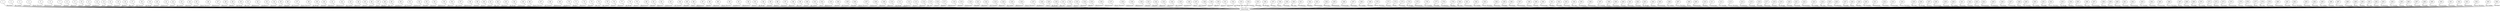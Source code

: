 
graph "SimpleGraph" {
overlap = "scale";
"1" -- "AwayTeam" [label="Maritimo"]
"2" -- "AwayTeam" [label="Sp Lisbon"]
"3" -- "AwayTeam" [label="Guimaraes"]
"4" -- "AwayTeam" [label="Pacos Ferreira"]
"5" -- "AwayTeam" [label="Moreirense"]
"6" -- "AwayTeam" [label="Belenenses"]
"7" -- "AwayTeam" [label="Setubal"]
"8" -- "AwayTeam" [label="Boavista"]
"9" -- "AwayTeam" [label="Estoril"]
"10" -- "AwayTeam" [label="Penafiel"]
"11" -- "AwayTeam" [label="Academica"]
"12" -- "AwayTeam" [label="Porto"]
"13" -- "AwayTeam" [label="Arouca"]
"14" -- "AwayTeam" [label="Nacional"]
"15" -- "AwayTeam" [label="Benfica"]
"16" -- "AwayTeam" [label="Rio Ave"]
"17" -- "AwayTeam" [label="Gil Vicente"]
"18" -- "AwayTeam" [label="Sp Braga"]
"19" -- "AwayTeam" [label="Setubal"]
"20" -- "AwayTeam" [label="Guimaraes"]
"21" -- "AwayTeam" [label="Estoril"]
"22" -- "AwayTeam" [label="Sp Lisbon"]
"23" -- "AwayTeam" [label="Maritimo"]
"24" -- "AwayTeam" [label="Arouca"]
"25" -- "AwayTeam" [label="Pacos Ferreira"]
"26" -- "AwayTeam" [label="Moreirense"]
"27" -- "AwayTeam" [label="Boavista"]
"28" -- "AwayTeam" [label="Benfica"]
"29" -- "AwayTeam" [label="Sp Braga"]
"30" -- "AwayTeam" [label="Rio Ave"]
"31" -- "AwayTeam" [label="Belenenses"]
"32" -- "AwayTeam" [label="Academica"]
"33" -- "AwayTeam" [label="Nacional"]
"34" -- "AwayTeam" [label="Porto"]
"35" -- "AwayTeam" [label="Penafiel"]
"36" -- "AwayTeam" [label="Gil Vicente"]
"37" -- "AwayTeam" [label="Pacos Ferreira"]
"38" -- "AwayTeam" [label="Sp Braga"]
"39" -- "AwayTeam" [label="Setubal"]
"40" -- "AwayTeam" [label="Maritimo"]
"41" -- "AwayTeam" [label="Moreirense"]
"42" -- "AwayTeam" [label="Sp Lisbon"]
"43" -- "AwayTeam" [label="Boavista"]
"44" -- "AwayTeam" [label="Arouca"]
"45" -- "AwayTeam" [label="Estoril"]
"46" -- "AwayTeam" [label="Porto"]
"47" -- "AwayTeam" [label="Benfica"]
"48" -- "AwayTeam" [label="Rio Ave"]
"49" -- "AwayTeam" [label="Academica"]
"50" -- "AwayTeam" [label="Gil Vicente"]
"51" -- "AwayTeam" [label="Guimaraes"]
"52" -- "AwayTeam" [label="Penafiel"]
"53" -- "AwayTeam" [label="Nacional"]
"54" -- "AwayTeam" [label="Belenenses"]
"55" -- "AwayTeam" [label="Boavista"]
"56" -- "AwayTeam" [label="Sp Lisbon"]
"57" -- "AwayTeam" [label="Moreirense"]
"58" -- "AwayTeam" [label="Setubal"]
"59" -- "AwayTeam" [label="Arouca"]
"60" -- "AwayTeam" [label="Estoril"]
"61" -- "AwayTeam" [label="Rio Ave"]
"62" -- "AwayTeam" [label="Maritimo"]
"63" -- "AwayTeam" [label="Sp Braga"]
"64" -- "AwayTeam" [label="Guimaraes"]
"65" -- "AwayTeam" [label="Porto"]
"66" -- "AwayTeam" [label="Pacos Ferreira"]
"67" -- "AwayTeam" [label="Gil Vicente"]
"68" -- "AwayTeam" [label="Belenenses"]
"69" -- "AwayTeam" [label="Academica"]
"70" -- "AwayTeam" [label="Benfica"]
"71" -- "AwayTeam" [label="Maritimo"]
"72" -- "AwayTeam" [label="Penafiel"]
"73" -- "AwayTeam" [label="Rio Ave"]
"74" -- "AwayTeam" [label="Sp Lisbon"]
"75" -- "AwayTeam" [label="Estoril"]
"76" -- "AwayTeam" [label="Nacional"]
"77" -- "AwayTeam" [label="Sp Braga"]
"78" -- "AwayTeam" [label="Arouca"]
"79" -- "AwayTeam" [label="Moreirense"]
"80" -- "AwayTeam" [label="Setubal"]
"81" -- "AwayTeam" [label="Boavista"]
"82" -- "AwayTeam" [label="Guimaraes"]
"83" -- "AwayTeam" [label="Gil Vicente"]
"84" -- "AwayTeam" [label="Penafiel"]
"85" -- "AwayTeam" [label="Porto"]
"86" -- "AwayTeam" [label="Belenenses"]
"87" -- "AwayTeam" [label="Benfica"]
"88" -- "AwayTeam" [label="Maritimo"]
"89" -- "AwayTeam" [label="Pacos Ferreira"]
"90" -- "AwayTeam" [label="Academica"]
"91" -- "AwayTeam" [label="Moreirense"]
"92" -- "AwayTeam" [label="Arouca"]
"93" -- "AwayTeam" [label="Sp Braga"]
"94" -- "AwayTeam" [label="Setubal"]
"95" -- "AwayTeam" [label="Benfica"]
"96" -- "AwayTeam" [label="Nacional"]
"97" -- "AwayTeam" [label="Boavista"]
"98" -- "AwayTeam" [label="Rio Ave"]
"99" -- "AwayTeam" [label="Estoril"]
"100" -- "AwayTeam" [label="Sp Lisbon"]
"101" -- "AwayTeam" [label="Porto"]
"102" -- "AwayTeam" [label="Belenenses"]
"103" -- "AwayTeam" [label="Setubal"]
"104" -- "AwayTeam" [label="Gil Vicente"]
"105" -- "AwayTeam" [label="Penafiel"]
"106" -- "AwayTeam" [label="Pacos Ferreira"]
"107" -- "AwayTeam" [label="Guimaraes"]
"108" -- "AwayTeam" [label="Maritimo"]
"109" -- "AwayTeam" [label="Boavista"]
"110" -- "AwayTeam" [label="Sp Braga"]
"111" -- "AwayTeam" [label="Academica"]
"112" -- "AwayTeam" [label="Arouca"]
"113" -- "AwayTeam" [label="Nacional"]
"114" -- "AwayTeam" [label="Rio Ave"]
"115" -- "AwayTeam" [label="Estoril"]
"116" -- "AwayTeam" [label="Benfica"]
"117" -- "AwayTeam" [label="Moreirense"]
"118" -- "AwayTeam" [label="Setubal"]
"119" -- "AwayTeam" [label="Guimaraes"]
"120" -- "AwayTeam" [label="Penafiel"]
"121" -- "AwayTeam" [label="Maritimo"]
"122" -- "AwayTeam" [label="Gil Vicente"]
"123" -- "AwayTeam" [label="Boavista"]
"124" -- "AwayTeam" [label="Sp Lisbon"]
"125" -- "AwayTeam" [label="Belenenses"]
"126" -- "AwayTeam" [label="Pacos Ferreira"]
"127" -- "AwayTeam" [label="Academica"]
"128" -- "AwayTeam" [label="Porto"]
"129" -- "AwayTeam" [label="Sp Braga"]
"130" -- "AwayTeam" [label="Rio Ave"]
"131" -- "AwayTeam" [label="Estoril"]
"132" -- "AwayTeam" [label="Arouca"]
"133" -- "AwayTeam" [label="Nacional"]
"134" -- "AwayTeam" [label="Benfica"]
"135" -- "AwayTeam" [label="Moreirense"]
"136" -- "AwayTeam" [label="Moreirense"]
"137" -- "AwayTeam" [label="Pacos Ferreira"]
"138" -- "AwayTeam" [label="Guimaraes"]
"139" -- "AwayTeam" [label="Belenenses"]
"140" -- "AwayTeam" [label="Setubal"]
"141" -- "AwayTeam" [label="Penafiel"]
"142" -- "AwayTeam" [label="Boavista"]
"143" -- "AwayTeam" [label="Maritimo"]
"144" -- "AwayTeam" [label="Sp Lisbon"]
"145" -- "AwayTeam" [label="Academica"]
"146" -- "AwayTeam" [label="Porto"]
"147" -- "AwayTeam" [label="Gil Vicente"]
"148" -- "AwayTeam" [label="Estoril"]
"149" -- "AwayTeam" [label="Benfica"]
"150" -- "AwayTeam" [label="Arouca"]
"151" -- "AwayTeam" [label="Nacional"]
"152" -- "AwayTeam" [label="Sp Braga"]
"153" -- "AwayTeam" [label="Rio Ave"]
"154" -- "AwayTeam" [label="Gil Vicente"]
"155" -- "AwayTeam" [label="Penafiel"]
"156" -- "AwayTeam" [label="Sp Braga"]
"157" -- "AwayTeam" [label="Arouca"]
"158" -- "AwayTeam" [label="Porto"]
"159" -- "AwayTeam" [label="Nacional"]
"160" -- "AwayTeam" [label="Rio Ave"]
"161" -- "AwayTeam" [label="Academica"]
"162" -- "AwayTeam" [label="Benfica"]
"163" -- "AwayTeam" [label="Moreirense"]
"164" -- "AwayTeam" [label="Boavista"]
"165" -- "AwayTeam" [label="Belenenses"]
"166" -- "AwayTeam" [label="Guimaraes"]
"167" -- "AwayTeam" [label="Maritimo"]
"168" -- "AwayTeam" [label="Sp Lisbon"]
"169" -- "AwayTeam" [label="Setubal"]
"170" -- "AwayTeam" [label="Pacos Ferreira"]
"171" -- "AwayTeam" [label="Estoril"]
"172" -- "AwayTeam" [label="Porto"]
"173" -- "AwayTeam" [label="Nacional"]
"174" -- "AwayTeam" [label="Sp Braga"]
"175" -- "AwayTeam" [label="Belenenses"]
"176" -- "AwayTeam" [label="Gil Vicente"]
"177" -- "AwayTeam" [label="Penafiel"]
"178" -- "AwayTeam" [label="Academica"]
"179" -- "AwayTeam" [label="Benfica"]
"180" -- "AwayTeam" [label="Rio Ave"]
"181" -- "AwayTeam" [label="Guimaraes"]
"182" -- "AwayTeam" [label="Sp Lisbon"]
"183" -- "AwayTeam" [label="Pacos Ferreira"]
"184" -- "AwayTeam" [label="Boavista"]
"185" -- "AwayTeam" [label="Setubal"]
"186" -- "AwayTeam" [label="Maritimo"]
"187" -- "AwayTeam" [label="Moreirense"]
"188" -- "AwayTeam" [label="Arouca"]
"189" -- "AwayTeam" [label="Estoril"]
"190" -- "AwayTeam" [label="Guimaraes"]
"191" -- "AwayTeam" [label="Benfica"]
"192" -- "AwayTeam" [label="Penafiel"]
"193" -- "AwayTeam" [label="Nacional"]
"194" -- "AwayTeam" [label="Rio Ave"]
"195" -- "AwayTeam" [label="Academica"]
"196" -- "AwayTeam" [label="Belenenses"]
"197" -- "AwayTeam" [label="Gil Vicente"]
"198" -- "AwayTeam" [label="Porto"]
"199" -- "AwayTeam" [label="Maritimo"]
"200" -- "AwayTeam" [label="Estoril"]
"201" -- "AwayTeam" [label="Boavista"]
"202" -- "AwayTeam" [label="Setubal"]
"203" -- "AwayTeam" [label="Sp Braga"]
"204" -- "AwayTeam" [label="Arouca"]
"205" -- "AwayTeam" [label="Moreirense"]
"206" -- "AwayTeam" [label="Sp Lisbon"]
"207" -- "AwayTeam" [label="Pacos Ferreira"]
"208" -- "AwayTeam" [label="Porto"]
"209" -- "AwayTeam" [label="Belenenses"]
"210" -- "AwayTeam" [label="Benfica"]
"211" -- "AwayTeam" [label="Guimaraes"]
"212" -- "AwayTeam" [label="Gil Vicente"]
"213" -- "AwayTeam" [label="Pacos Ferreira"]
"214" -- "AwayTeam" [label="Academica"]
"215" -- "AwayTeam" [label="Nacional"]
"216" -- "AwayTeam" [label="Penafiel"]
"217" -- "AwayTeam" [label="Boavista"]
"218" -- "AwayTeam" [label="Estoril"]
"219" -- "AwayTeam" [label="Sp Braga"]
"220" -- "AwayTeam" [label="Setubal"]
"221" -- "AwayTeam" [label="Nacional"]
"222" -- "AwayTeam" [label="Moreirense"]
"223" -- "AwayTeam" [label="Sp Lisbon"]
"224" -- "AwayTeam" [label="Rio Ave"]
"225" -- "AwayTeam" [label="Arouca"]
"226" -- "AwayTeam" [label="Academica"]
"227" -- "AwayTeam" [label="Penafiel"]
"228" -- "AwayTeam" [label="Porto"]
"229" -- "AwayTeam" [label="Benfica"]
"230" -- "AwayTeam" [label="Gil Vicente"]
"231" -- "AwayTeam" [label="Belenenses"]
"232" -- "AwayTeam" [label="Maritimo"]
"233" -- "AwayTeam" [label="Guimaraes"]
"234" -- "AwayTeam" [label="Pacos Ferreira"]
"235" -- "AwayTeam" [label="Rio Ave"]
"236" -- "AwayTeam" [label="Sp Braga"]
"237" -- "AwayTeam" [label="Arouca"]
"238" -- "AwayTeam" [label="Moreirense"]
"239" -- "AwayTeam" [label="Nacional"]
"240" -- "AwayTeam" [label="Sp Lisbon"]
"241" -- "AwayTeam" [label="Boavista"]
"242" -- "AwayTeam" [label="Setubal"]
"243" -- "AwayTeam" [label="Estoril"]
"244" -- "AwayTeam" [label="Belenenses"]
"245" -- "AwayTeam" [label="Academica"]
"246" -- "AwayTeam" [label="Maritimo"]
"247" -- "AwayTeam" [label="Guimaraes"]
"248" -- "AwayTeam" [label="Porto"]
"249" -- "AwayTeam" [label="Gil Vicente"]
"250" -- "AwayTeam" [label="Sp Lisbon"]
"251" -- "AwayTeam" [label="Penafiel"]
"252" -- "AwayTeam" [label="Pacos Ferreira"]
"253" -- "AwayTeam" [label="Sp Braga"]
"254" -- "AwayTeam" [label="Benfica"]
"255" -- "AwayTeam" [label="Academica"]
"256" -- "AwayTeam" [label="Rio Ave"]
"257" -- "AwayTeam" [label="Moreirense"]
"258" -- "AwayTeam" [label="Arouca"]
"259" -- "AwayTeam" [label="Estoril"]
"260" -- "AwayTeam" [label="Boavista"]
"261" -- "AwayTeam" [label="Nacional"]
"262" -- "AwayTeam" [label="Belenenses"]
"263" -- "AwayTeam" [label="Gil Vicente"]
"264" -- "AwayTeam" [label="Maritimo"]
"265" -- "AwayTeam" [label="Guimaraes"]
"266" -- "AwayTeam" [label="Pacos Ferreira"]
"267" -- "AwayTeam" [label="Porto"]
"268" -- "AwayTeam" [label="Setubal"]
"269" -- "AwayTeam" [label="Penafiel"]
"270" -- "AwayTeam" [label="Sp Lisbon"]
"271" -- "AwayTeam" [label="Estoril"]
"272" -- "AwayTeam" [label="Benfica"]
"273" -- "AwayTeam" [label="Nacional"]
"274" -- "AwayTeam" [label="Moreirense"]
"275" -- "AwayTeam" [label="Arouca"]
"276" -- "AwayTeam" [label="Academica"]
"277" -- "AwayTeam" [label="Porto"]
"278" -- "AwayTeam" [label="Rio Ave"]
"279" -- "AwayTeam" [label="Sp Braga"]
"280" -- "AwayTeam" [label="Belenenses"]
"281" -- "AwayTeam" [label="Penafiel"]
"282" -- "AwayTeam" [label="Pacos Ferreira"]
"283" -- "AwayTeam" [label="Maritimo"]
"284" -- "AwayTeam" [label="Boavista"]
"285" -- "AwayTeam" [label="Sp Lisbon"]
"286" -- "AwayTeam" [label="Setubal"]
"287" -- "AwayTeam" [label="Gil Vicente"]
"288" -- "AwayTeam" [label="Guimaraes"]
"289" -- "AwayTeam" [label="Porto"]
"290" -- "AwayTeam" [label="Benfica"]
"291" -- "AwayTeam" [label="Rio Ave"]
"292" -- "AwayTeam" [label="Estoril"]
"293" -- "AwayTeam" [label="Academica"]
"294" -- "AwayTeam" [label="Gil Vicente"]
"295" -- "AwayTeam" [label="Arouca"]
"296" -- "AwayTeam" [label="Sp Braga"]
"297" -- "AwayTeam" [label="Nacional"]
"298" -- "AwayTeam" [label="Penafiel"]
"299" -- "AwayTeam" [label="Guimaraes"]
"300" -- "AwayTeam" [label="Moreirense"]
"301" -- "AwayTeam" [label="Maritimo"]
"302" -- "AwayTeam" [label="Boavista"]
"303" -- "AwayTeam" [label="Belenenses"]
"304" -- "AwayTeam" [label="Pacos Ferreira"]
"305" -- "AwayTeam" [label="Sp Lisbon"]
"306" -- "AwayTeam" [label="Setubal"]
}
